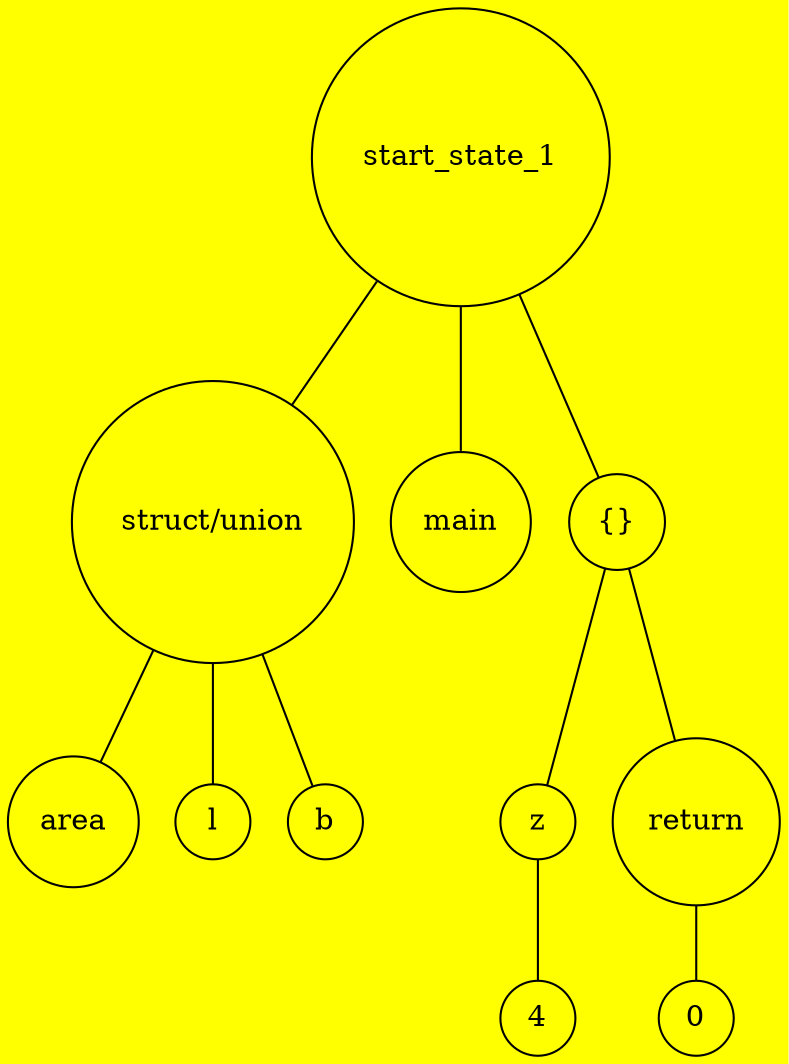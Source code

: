 graph my_graph {
bgcolor=yellow;
0 [label=start_state_1, shape=circle];
1 [label="struct/union", shape=circle];
0 -- 1;
2 [label=area, shape=circle];
1 -- 2;
3 [label=l, shape=circle];
1 -- 3;
4 [label=b, shape=circle];
1 -- 4;
5 [label=main, shape=circle];
0 -- 5;
6 [label="{}", shape=circle];
0 -- 6;
7 [label=z, shape=circle];
6 -- 7;
8 [label=4, shape=circle];
7 -- 8;
9 [label=return, shape=circle];
6 -- 9;
10 [label=0, shape=circle];
9 -- 10;
}
